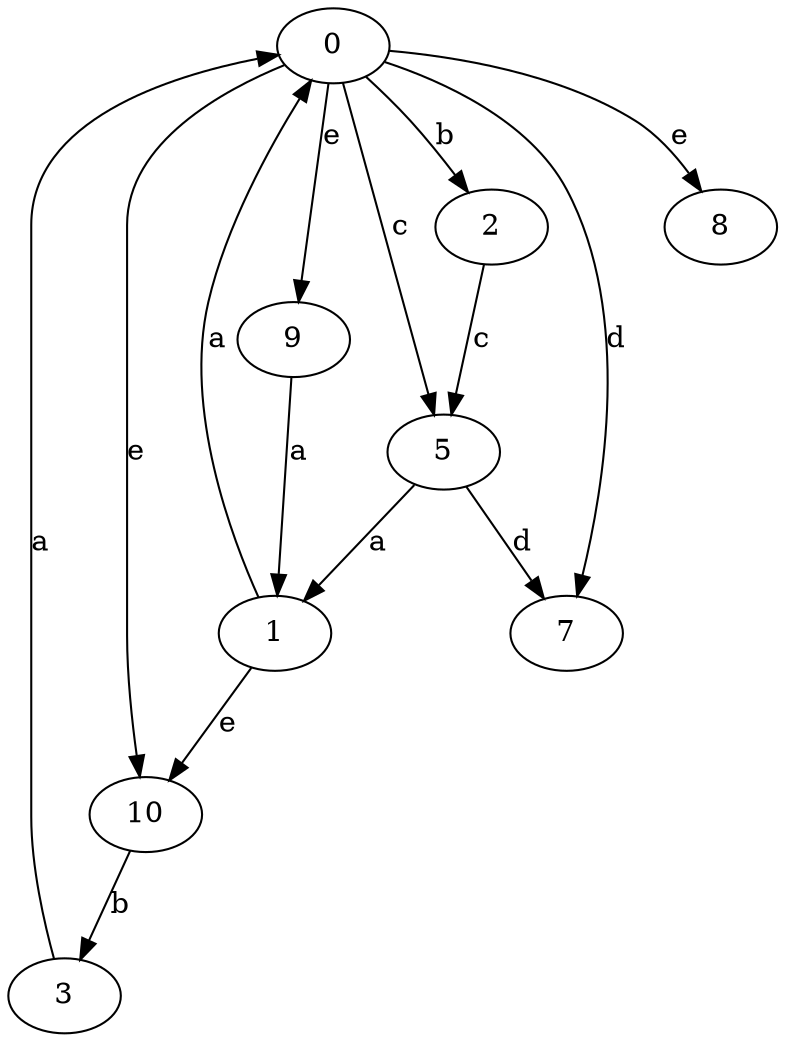 strict digraph  {
0;
1;
2;
3;
5;
7;
8;
9;
10;
0 -> 2  [label=b];
0 -> 5  [label=c];
0 -> 7  [label=d];
0 -> 8  [label=e];
0 -> 9  [label=e];
0 -> 10  [label=e];
1 -> 0  [label=a];
1 -> 10  [label=e];
2 -> 5  [label=c];
3 -> 0  [label=a];
5 -> 1  [label=a];
5 -> 7  [label=d];
9 -> 1  [label=a];
10 -> 3  [label=b];
}
